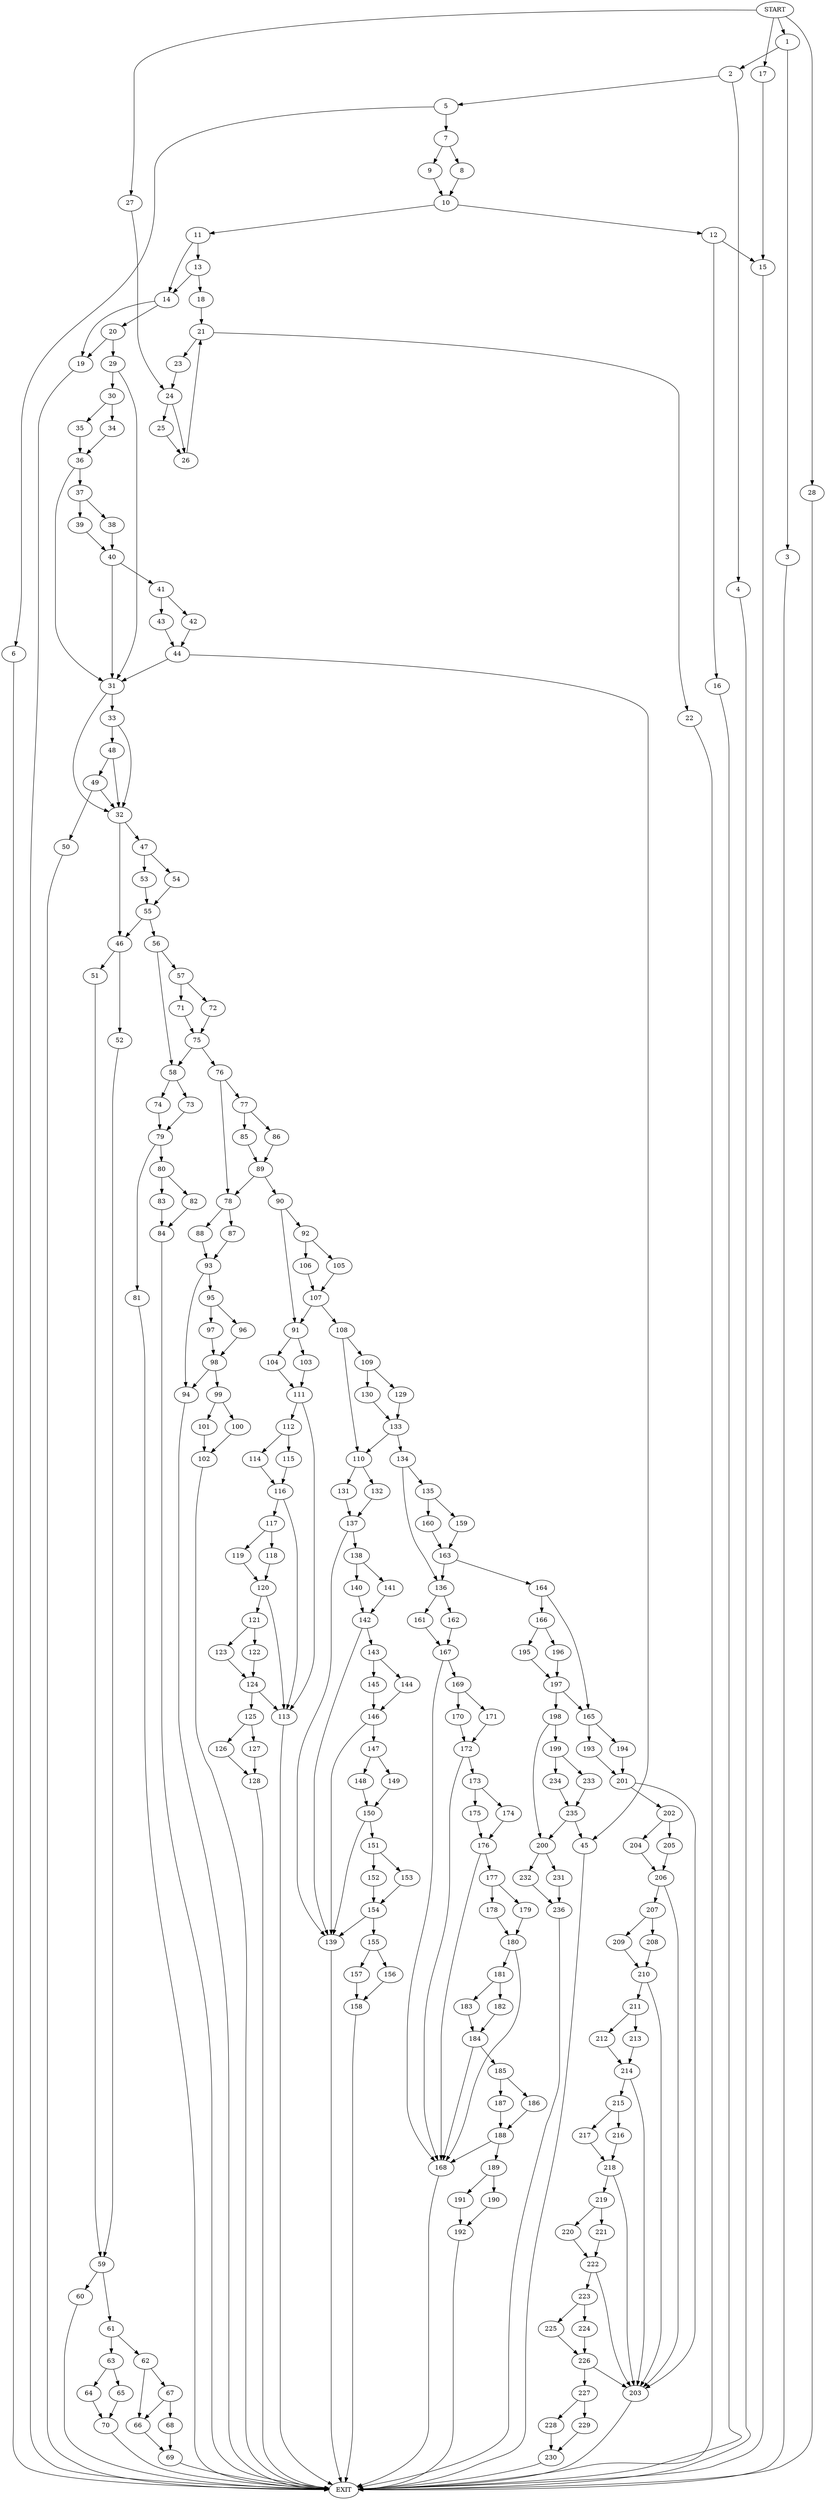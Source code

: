 digraph {
0 [label="START"]
237 [label="EXIT"]
0 -> 1
1 -> 2
1 -> 3
3 -> 237
2 -> 4
2 -> 5
4 -> 237
5 -> 6
5 -> 7
6 -> 237
7 -> 8
7 -> 9
8 -> 10
9 -> 10
10 -> 11
10 -> 12
11 -> 13
11 -> 14
12 -> 15
12 -> 16
16 -> 237
15 -> 237
0 -> 17
17 -> 15
13 -> 18
13 -> 14
14 -> 19
14 -> 20
18 -> 21
21 -> 22
21 -> 23
23 -> 24
22 -> 237
24 -> 25
24 -> 26
0 -> 27
27 -> 24
25 -> 26
26 -> 21
0 -> 28
28 -> 237
19 -> 237
20 -> 29
20 -> 19
29 -> 30
29 -> 31
31 -> 32
31 -> 33
30 -> 34
30 -> 35
35 -> 36
34 -> 36
36 -> 37
36 -> 31
37 -> 38
37 -> 39
39 -> 40
38 -> 40
40 -> 41
40 -> 31
41 -> 42
41 -> 43
42 -> 44
43 -> 44
44 -> 45
44 -> 31
45 -> 237
32 -> 46
32 -> 47
33 -> 32
33 -> 48
48 -> 32
48 -> 49
49 -> 32
49 -> 50
50 -> 237
46 -> 51
46 -> 52
47 -> 53
47 -> 54
54 -> 55
53 -> 55
55 -> 56
55 -> 46
56 -> 57
56 -> 58
51 -> 59
52 -> 59
59 -> 60
59 -> 61
60 -> 237
61 -> 62
61 -> 63
63 -> 64
63 -> 65
62 -> 66
62 -> 67
67 -> 68
67 -> 66
66 -> 69
68 -> 69
69 -> 237
64 -> 70
65 -> 70
70 -> 237
57 -> 71
57 -> 72
58 -> 73
58 -> 74
72 -> 75
71 -> 75
75 -> 76
75 -> 58
76 -> 77
76 -> 78
74 -> 79
73 -> 79
79 -> 80
79 -> 81
80 -> 82
80 -> 83
81 -> 237
82 -> 84
83 -> 84
84 -> 237
77 -> 85
77 -> 86
78 -> 87
78 -> 88
86 -> 89
85 -> 89
89 -> 78
89 -> 90
90 -> 91
90 -> 92
87 -> 93
88 -> 93
93 -> 94
93 -> 95
95 -> 96
95 -> 97
94 -> 237
96 -> 98
97 -> 98
98 -> 94
98 -> 99
99 -> 100
99 -> 101
100 -> 102
101 -> 102
102 -> 237
91 -> 103
91 -> 104
92 -> 105
92 -> 106
106 -> 107
105 -> 107
107 -> 91
107 -> 108
108 -> 109
108 -> 110
104 -> 111
103 -> 111
111 -> 112
111 -> 113
112 -> 114
112 -> 115
113 -> 237
114 -> 116
115 -> 116
116 -> 113
116 -> 117
117 -> 118
117 -> 119
119 -> 120
118 -> 120
120 -> 121
120 -> 113
121 -> 122
121 -> 123
123 -> 124
122 -> 124
124 -> 125
124 -> 113
125 -> 126
125 -> 127
127 -> 128
126 -> 128
128 -> 237
109 -> 129
109 -> 130
110 -> 131
110 -> 132
130 -> 133
129 -> 133
133 -> 110
133 -> 134
134 -> 135
134 -> 136
132 -> 137
131 -> 137
137 -> 138
137 -> 139
139 -> 237
138 -> 140
138 -> 141
141 -> 142
140 -> 142
142 -> 143
142 -> 139
143 -> 144
143 -> 145
145 -> 146
144 -> 146
146 -> 139
146 -> 147
147 -> 148
147 -> 149
148 -> 150
149 -> 150
150 -> 151
150 -> 139
151 -> 152
151 -> 153
152 -> 154
153 -> 154
154 -> 139
154 -> 155
155 -> 156
155 -> 157
156 -> 158
157 -> 158
158 -> 237
135 -> 159
135 -> 160
136 -> 161
136 -> 162
159 -> 163
160 -> 163
163 -> 164
163 -> 136
164 -> 165
164 -> 166
161 -> 167
162 -> 167
167 -> 168
167 -> 169
169 -> 170
169 -> 171
168 -> 237
171 -> 172
170 -> 172
172 -> 168
172 -> 173
173 -> 174
173 -> 175
174 -> 176
175 -> 176
176 -> 177
176 -> 168
177 -> 178
177 -> 179
178 -> 180
179 -> 180
180 -> 168
180 -> 181
181 -> 182
181 -> 183
183 -> 184
182 -> 184
184 -> 168
184 -> 185
185 -> 186
185 -> 187
187 -> 188
186 -> 188
188 -> 168
188 -> 189
189 -> 190
189 -> 191
190 -> 192
191 -> 192
192 -> 237
165 -> 193
165 -> 194
166 -> 195
166 -> 196
196 -> 197
195 -> 197
197 -> 165
197 -> 198
198 -> 199
198 -> 200
194 -> 201
193 -> 201
201 -> 202
201 -> 203
202 -> 204
202 -> 205
203 -> 237
204 -> 206
205 -> 206
206 -> 207
206 -> 203
207 -> 208
207 -> 209
209 -> 210
208 -> 210
210 -> 211
210 -> 203
211 -> 212
211 -> 213
212 -> 214
213 -> 214
214 -> 215
214 -> 203
215 -> 216
215 -> 217
216 -> 218
217 -> 218
218 -> 219
218 -> 203
219 -> 220
219 -> 221
221 -> 222
220 -> 222
222 -> 223
222 -> 203
223 -> 224
223 -> 225
225 -> 226
224 -> 226
226 -> 227
226 -> 203
227 -> 228
227 -> 229
229 -> 230
228 -> 230
230 -> 237
200 -> 231
200 -> 232
199 -> 233
199 -> 234
233 -> 235
234 -> 235
235 -> 45
235 -> 200
231 -> 236
232 -> 236
236 -> 237
}
